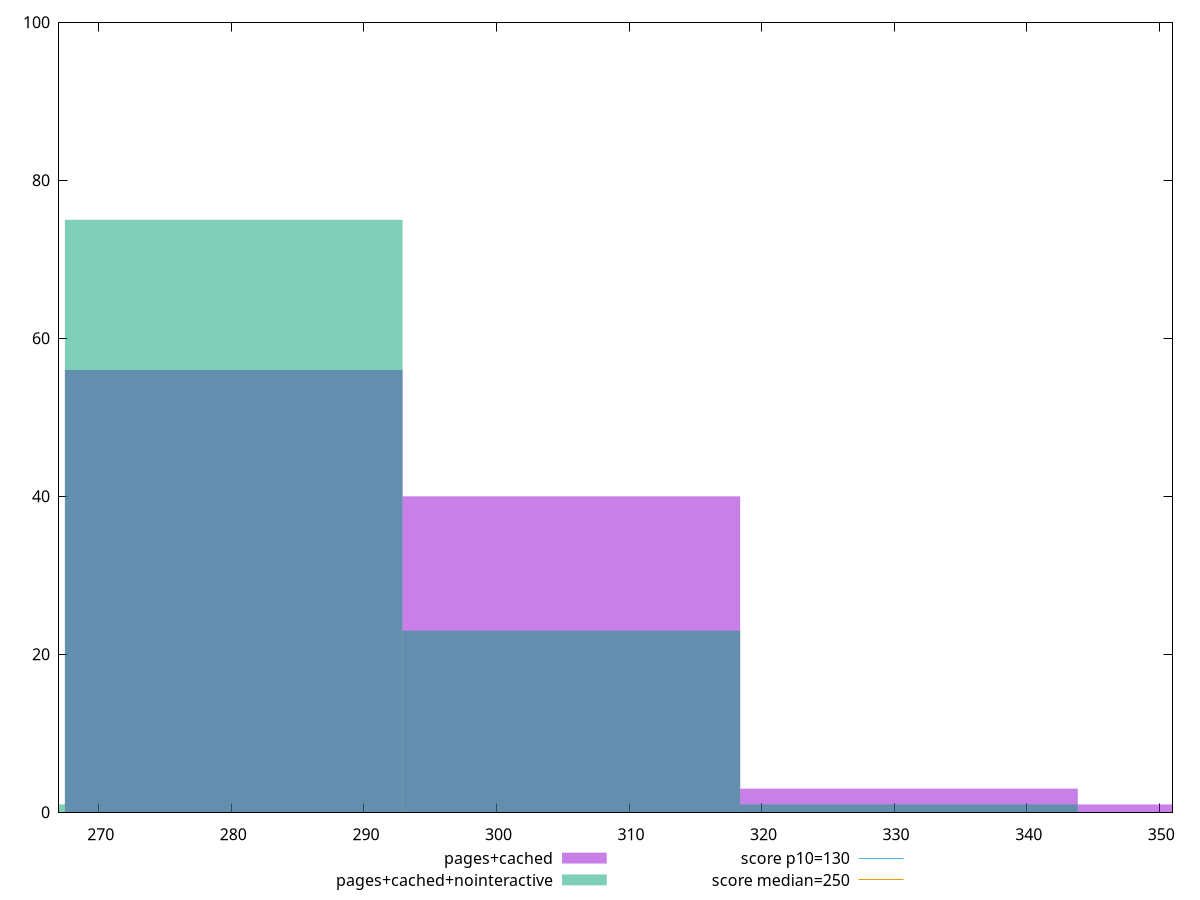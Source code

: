 reset

$pagesCached <<EOF
280.18061836503705 56
305.65158367094955 40
331.122548976862 3
356.59351428277444 1
EOF

$pagesCachedNointeractive <<EOF
305.65158367094955 23
280.18061836503705 75
331.122548976862 1
254.7096530591246 1
EOF

set key outside below
set boxwidth 25.47096530591246
set xrange [267:350.9999999999982]
set yrange [0:100]
set style fill transparent solid 0.5 noborder

set parametric
set terminal svg size 640, 500 enhanced background rgb 'white'
set output "report_00007_2020-12-11T15:55:29.892Z/max-potential-fid/comparison/histogram/2_vs_3.svg"

plot $pagesCached title "pages+cached" with boxes, \
     $pagesCachedNointeractive title "pages+cached+nointeractive" with boxes, \
     130,t title "score p10=130", \
     250,t title "score median=250"

reset
